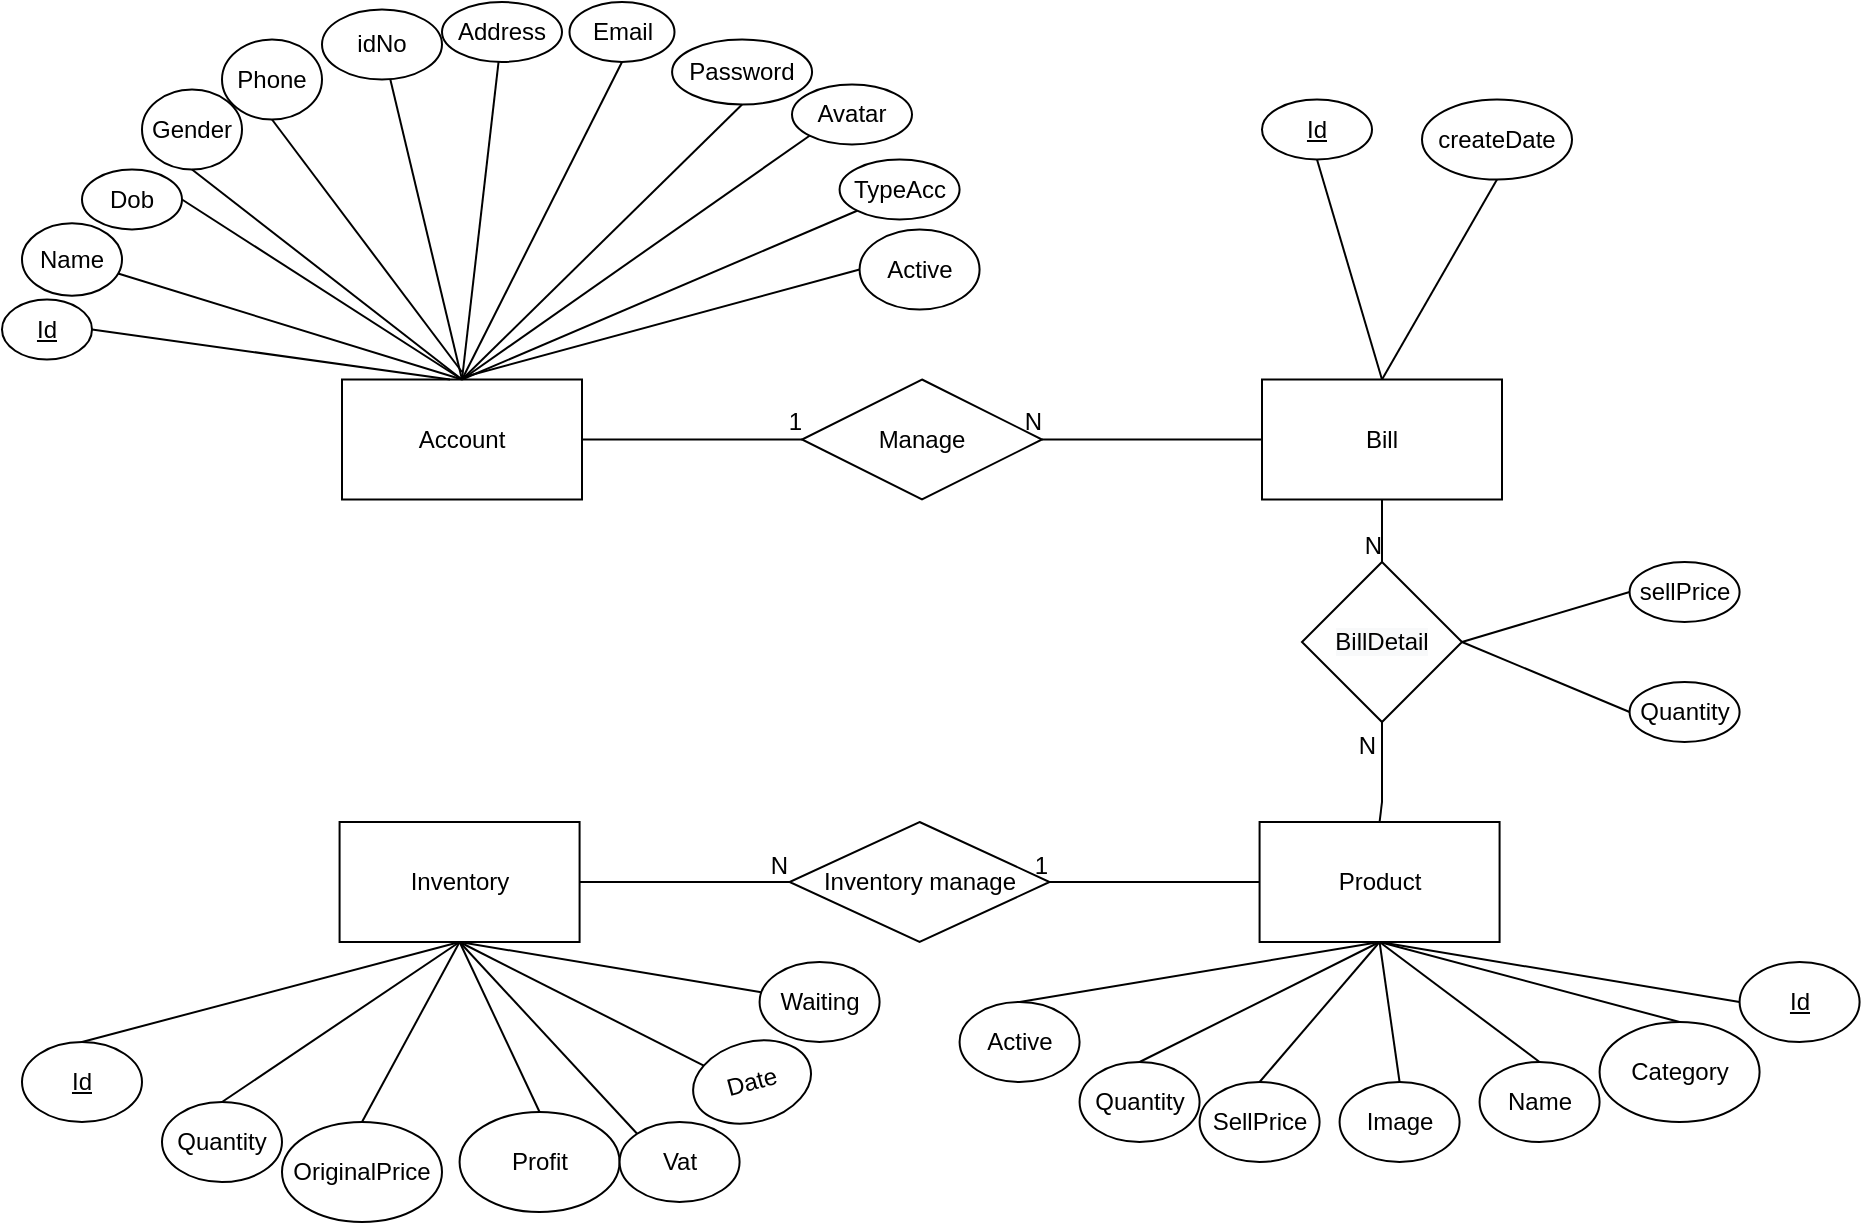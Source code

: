 <mxfile version="15.2.9" type="github">
  <diagram id="R2lEEEUBdFMjLlhIrx00" name="Page-1">
    <mxGraphModel dx="2290" dy="643" grid="1" gridSize="10" guides="1" tooltips="1" connect="1" arrows="1" fold="1" page="1" pageScale="1" pageWidth="850" pageHeight="1100" math="0" shadow="0" extFonts="Permanent Marker^https://fonts.googleapis.com/css?family=Permanent+Marker">
      <root>
        <mxCell id="0" />
        <mxCell id="1" parent="0" />
        <mxCell id="KfoyAcjSwaGEX3v1Dtmh-1" value="Account" style="rounded=0;whiteSpace=wrap;html=1;" parent="1" vertex="1">
          <mxGeometry x="-100" y="198.75" width="120" height="60" as="geometry" />
        </mxCell>
        <mxCell id="KfoyAcjSwaGEX3v1Dtmh-4" value="Product" style="rounded=0;whiteSpace=wrap;html=1;" parent="1" vertex="1">
          <mxGeometry x="358.79" y="420" width="120" height="60" as="geometry" />
        </mxCell>
        <mxCell id="KfoyAcjSwaGEX3v1Dtmh-5" value="Inventory" style="rounded=0;whiteSpace=wrap;html=1;" parent="1" vertex="1">
          <mxGeometry x="-101.21" y="420" width="120" height="60" as="geometry" />
        </mxCell>
        <mxCell id="KfoyAcjSwaGEX3v1Dtmh-7" value="Bill" style="rounded=0;whiteSpace=wrap;html=1;" parent="1" vertex="1">
          <mxGeometry x="360" y="198.75" width="120" height="60" as="geometry" />
        </mxCell>
        <mxCell id="KfoyAcjSwaGEX3v1Dtmh-8" value="Gender" style="ellipse;whiteSpace=wrap;html=1;" parent="1" vertex="1">
          <mxGeometry x="-200" y="53.75" width="50" height="40" as="geometry" />
        </mxCell>
        <mxCell id="KfoyAcjSwaGEX3v1Dtmh-9" value="Dob" style="ellipse;whiteSpace=wrap;html=1;" parent="1" vertex="1">
          <mxGeometry x="-230" y="93.75" width="50" height="30" as="geometry" />
        </mxCell>
        <mxCell id="KfoyAcjSwaGEX3v1Dtmh-10" value="Name" style="ellipse;whiteSpace=wrap;html=1;" parent="1" vertex="1">
          <mxGeometry x="-260" y="120.63" width="50" height="36.25" as="geometry" />
        </mxCell>
        <mxCell id="KfoyAcjSwaGEX3v1Dtmh-11" value="Email" style="ellipse;whiteSpace=wrap;html=1;" parent="1" vertex="1">
          <mxGeometry x="13.75" y="10" width="52.5" height="30" as="geometry" />
        </mxCell>
        <mxCell id="KfoyAcjSwaGEX3v1Dtmh-13" value="idNo" style="ellipse;whiteSpace=wrap;html=1;" parent="1" vertex="1">
          <mxGeometry x="-110" y="13.75" width="60" height="35" as="geometry" />
        </mxCell>
        <mxCell id="KfoyAcjSwaGEX3v1Dtmh-14" value="Phone" style="ellipse;whiteSpace=wrap;html=1;" parent="1" vertex="1">
          <mxGeometry x="-160" y="28.75" width="50" height="40" as="geometry" />
        </mxCell>
        <mxCell id="KfoyAcjSwaGEX3v1Dtmh-15" value="Avatar" style="ellipse;whiteSpace=wrap;html=1;" parent="1" vertex="1">
          <mxGeometry x="125" y="51.25" width="60" height="30" as="geometry" />
        </mxCell>
        <mxCell id="KfoyAcjSwaGEX3v1Dtmh-16" value="Password" style="ellipse;whiteSpace=wrap;html=1;" parent="1" vertex="1">
          <mxGeometry x="65.04" y="28.75" width="70" height="32.5" as="geometry" />
        </mxCell>
        <mxCell id="KfoyAcjSwaGEX3v1Dtmh-17" value="TypeAcc" style="ellipse;whiteSpace=wrap;html=1;" parent="1" vertex="1">
          <mxGeometry x="148.79" y="88.75" width="60" height="30" as="geometry" />
        </mxCell>
        <mxCell id="KfoyAcjSwaGEX3v1Dtmh-18" value="Active" style="ellipse;whiteSpace=wrap;html=1;" parent="1" vertex="1">
          <mxGeometry x="158.79" y="123.75" width="60" height="40" as="geometry" />
        </mxCell>
        <mxCell id="KfoyAcjSwaGEX3v1Dtmh-19" value="&lt;u&gt;Id&lt;/u&gt;" style="ellipse;whiteSpace=wrap;html=1;" parent="1" vertex="1">
          <mxGeometry x="-270" y="158.75" width="45" height="30" as="geometry" />
        </mxCell>
        <mxCell id="KfoyAcjSwaGEX3v1Dtmh-29" value="Active" style="ellipse;whiteSpace=wrap;html=1;" parent="1" vertex="1">
          <mxGeometry x="208.79" y="510" width="60" height="40" as="geometry" />
        </mxCell>
        <mxCell id="KfoyAcjSwaGEX3v1Dtmh-30" value="Quantity" style="ellipse;whiteSpace=wrap;html=1;" parent="1" vertex="1">
          <mxGeometry x="268.79" y="540" width="60" height="40" as="geometry" />
        </mxCell>
        <mxCell id="KfoyAcjSwaGEX3v1Dtmh-31" value="SellPrice" style="ellipse;whiteSpace=wrap;html=1;" parent="1" vertex="1">
          <mxGeometry x="328.79" y="550" width="60" height="40" as="geometry" />
        </mxCell>
        <mxCell id="KfoyAcjSwaGEX3v1Dtmh-32" value="Image" style="ellipse;whiteSpace=wrap;html=1;" parent="1" vertex="1">
          <mxGeometry x="398.79" y="550" width="60" height="40" as="geometry" />
        </mxCell>
        <mxCell id="KfoyAcjSwaGEX3v1Dtmh-33" value="Name" style="ellipse;whiteSpace=wrap;html=1;" parent="1" vertex="1">
          <mxGeometry x="468.79" y="540" width="60" height="40" as="geometry" />
        </mxCell>
        <mxCell id="KfoyAcjSwaGEX3v1Dtmh-34" value="Category" style="ellipse;whiteSpace=wrap;html=1;" parent="1" vertex="1">
          <mxGeometry x="528.79" y="520" width="80" height="50" as="geometry" />
        </mxCell>
        <mxCell id="KfoyAcjSwaGEX3v1Dtmh-35" value="&lt;u&gt;Id&lt;/u&gt;" style="ellipse;whiteSpace=wrap;html=1;" parent="1" vertex="1">
          <mxGeometry x="598.79" y="490" width="60" height="40" as="geometry" />
        </mxCell>
        <mxCell id="KfoyAcjSwaGEX3v1Dtmh-36" value="Waiting" style="ellipse;whiteSpace=wrap;html=1;" parent="1" vertex="1">
          <mxGeometry x="108.79" y="490" width="60" height="40" as="geometry" />
        </mxCell>
        <mxCell id="KfoyAcjSwaGEX3v1Dtmh-37" value="Date" style="ellipse;whiteSpace=wrap;html=1;rotation=-15;" parent="1" vertex="1">
          <mxGeometry x="75.04" y="530" width="60" height="40" as="geometry" />
        </mxCell>
        <mxCell id="KfoyAcjSwaGEX3v1Dtmh-38" value="OriginalPrice" style="ellipse;whiteSpace=wrap;html=1;" parent="1" vertex="1">
          <mxGeometry x="-130" y="570" width="80" height="50" as="geometry" />
        </mxCell>
        <mxCell id="KfoyAcjSwaGEX3v1Dtmh-39" value="Quantity" style="ellipse;whiteSpace=wrap;html=1;" parent="1" vertex="1">
          <mxGeometry x="-190" y="560" width="60" height="40" as="geometry" />
        </mxCell>
        <mxCell id="KfoyAcjSwaGEX3v1Dtmh-41" value="&lt;u&gt;Id&lt;/u&gt;" style="ellipse;whiteSpace=wrap;html=1;" parent="1" vertex="1">
          <mxGeometry x="-260" y="530" width="60" height="40" as="geometry" />
        </mxCell>
        <mxCell id="KfoyAcjSwaGEX3v1Dtmh-44" value="sellPrice" style="ellipse;whiteSpace=wrap;html=1;" parent="1" vertex="1">
          <mxGeometry x="543.79" y="290" width="55" height="30" as="geometry" />
        </mxCell>
        <mxCell id="KfoyAcjSwaGEX3v1Dtmh-45" value="Quantity" style="ellipse;whiteSpace=wrap;html=1;" parent="1" vertex="1">
          <mxGeometry x="543.79" y="350" width="55" height="30" as="geometry" />
        </mxCell>
        <mxCell id="KfoyAcjSwaGEX3v1Dtmh-47" value="createDate" style="ellipse;whiteSpace=wrap;html=1;" parent="1" vertex="1">
          <mxGeometry x="440" y="58.75" width="75" height="40" as="geometry" />
        </mxCell>
        <mxCell id="KfoyAcjSwaGEX3v1Dtmh-49" value="&lt;u&gt;Id&lt;/u&gt;" style="ellipse;whiteSpace=wrap;html=1;" parent="1" vertex="1">
          <mxGeometry x="360" y="58.75" width="55" height="30" as="geometry" />
        </mxCell>
        <mxCell id="KfoyAcjSwaGEX3v1Dtmh-51" value="" style="endArrow=none;html=1;entryX=0.5;entryY=1;entryDx=0;entryDy=0;" parent="1" target="KfoyAcjSwaGEX3v1Dtmh-11" edge="1">
          <mxGeometry width="50" height="50" relative="1" as="geometry">
            <mxPoint x="-40" y="198.75" as="sourcePoint" />
            <mxPoint x="240" y="195" as="targetPoint" />
          </mxGeometry>
        </mxCell>
        <mxCell id="KfoyAcjSwaGEX3v1Dtmh-53" value="" style="endArrow=none;html=1;entryX=0.5;entryY=1;entryDx=0;entryDy=0;exitX=0.5;exitY=0;exitDx=0;exitDy=0;" parent="1" source="KfoyAcjSwaGEX3v1Dtmh-1" target="KfoyAcjSwaGEX3v1Dtmh-16" edge="1">
          <mxGeometry width="50" height="50" relative="1" as="geometry">
            <mxPoint x="-40" y="175" as="sourcePoint" />
            <mxPoint x="240" y="195" as="targetPoint" />
          </mxGeometry>
        </mxCell>
        <mxCell id="KfoyAcjSwaGEX3v1Dtmh-56" value="" style="endArrow=none;html=1;exitX=0.5;exitY=0;exitDx=0;exitDy=0;" parent="1" source="KfoyAcjSwaGEX3v1Dtmh-1" target="KfoyAcjSwaGEX3v1Dtmh-13" edge="1">
          <mxGeometry width="50" height="50" relative="1" as="geometry">
            <mxPoint x="-80" y="145" as="sourcePoint" />
            <mxPoint x="-30" y="95" as="targetPoint" />
          </mxGeometry>
        </mxCell>
        <mxCell id="KfoyAcjSwaGEX3v1Dtmh-58" value="" style="endArrow=none;html=1;entryX=0;entryY=0.5;entryDx=0;entryDy=0;" parent="1" target="KfoyAcjSwaGEX3v1Dtmh-18" edge="1">
          <mxGeometry width="50" height="50" relative="1" as="geometry">
            <mxPoint x="-40" y="197.75" as="sourcePoint" />
            <mxPoint x="140" y="235" as="targetPoint" />
          </mxGeometry>
        </mxCell>
        <mxCell id="KfoyAcjSwaGEX3v1Dtmh-59" value="" style="endArrow=none;html=1;entryX=0;entryY=1;entryDx=0;entryDy=0;exitX=0.5;exitY=0;exitDx=0;exitDy=0;" parent="1" source="KfoyAcjSwaGEX3v1Dtmh-1" target="KfoyAcjSwaGEX3v1Dtmh-15" edge="1">
          <mxGeometry width="50" height="50" relative="1" as="geometry">
            <mxPoint x="190" y="245" as="sourcePoint" />
            <mxPoint x="240" y="195" as="targetPoint" />
          </mxGeometry>
        </mxCell>
        <mxCell id="KfoyAcjSwaGEX3v1Dtmh-60" value="" style="endArrow=none;html=1;entryX=1;entryY=0.5;entryDx=0;entryDy=0;exitX=0.5;exitY=0;exitDx=0;exitDy=0;" parent="1" source="KfoyAcjSwaGEX3v1Dtmh-1" target="KfoyAcjSwaGEX3v1Dtmh-9" edge="1">
          <mxGeometry width="50" height="50" relative="1" as="geometry">
            <mxPoint x="190" y="245" as="sourcePoint" />
            <mxPoint x="240" y="195" as="targetPoint" />
          </mxGeometry>
        </mxCell>
        <mxCell id="KfoyAcjSwaGEX3v1Dtmh-61" value="" style="endArrow=none;html=1;entryX=0;entryY=1;entryDx=0;entryDy=0;exitX=0.5;exitY=0;exitDx=0;exitDy=0;" parent="1" source="KfoyAcjSwaGEX3v1Dtmh-1" target="KfoyAcjSwaGEX3v1Dtmh-17" edge="1">
          <mxGeometry width="50" height="50" relative="1" as="geometry">
            <mxPoint x="190" y="245" as="sourcePoint" />
            <mxPoint x="-190" y="75" as="targetPoint" />
          </mxGeometry>
        </mxCell>
        <mxCell id="KfoyAcjSwaGEX3v1Dtmh-62" value="" style="endArrow=none;html=1;entryX=0.5;entryY=1;entryDx=0;entryDy=0;exitX=0.5;exitY=0;exitDx=0;exitDy=0;" parent="1" source="KfoyAcjSwaGEX3v1Dtmh-1" target="KfoyAcjSwaGEX3v1Dtmh-8" edge="1">
          <mxGeometry width="50" height="50" relative="1" as="geometry">
            <mxPoint x="190" y="245" as="sourcePoint" />
            <mxPoint x="240" y="195" as="targetPoint" />
          </mxGeometry>
        </mxCell>
        <mxCell id="KfoyAcjSwaGEX3v1Dtmh-63" value="" style="endArrow=none;html=1;entryX=0.5;entryY=1;entryDx=0;entryDy=0;" parent="1" target="KfoyAcjSwaGEX3v1Dtmh-14" edge="1">
          <mxGeometry width="50" height="50" relative="1" as="geometry">
            <mxPoint x="-40" y="195" as="sourcePoint" />
            <mxPoint x="240" y="195" as="targetPoint" />
          </mxGeometry>
        </mxCell>
        <mxCell id="KfoyAcjSwaGEX3v1Dtmh-64" value="" style="endArrow=none;html=1;exitX=0.5;exitY=0;exitDx=0;exitDy=0;" parent="1" source="KfoyAcjSwaGEX3v1Dtmh-1" target="KfoyAcjSwaGEX3v1Dtmh-10" edge="1">
          <mxGeometry width="50" height="50" relative="1" as="geometry">
            <mxPoint x="190" y="245" as="sourcePoint" />
            <mxPoint x="240" y="195" as="targetPoint" />
          </mxGeometry>
        </mxCell>
        <mxCell id="KfoyAcjSwaGEX3v1Dtmh-65" value="" style="endArrow=none;html=1;exitX=1;exitY=0.5;exitDx=0;exitDy=0;entryX=0.45;entryY=0;entryDx=0;entryDy=0;entryPerimeter=0;" parent="1" source="KfoyAcjSwaGEX3v1Dtmh-19" target="KfoyAcjSwaGEX3v1Dtmh-1" edge="1">
          <mxGeometry width="50" height="50" relative="1" as="geometry">
            <mxPoint x="190" y="245" as="sourcePoint" />
            <mxPoint x="240" y="195" as="targetPoint" />
          </mxGeometry>
        </mxCell>
        <mxCell id="KfoyAcjSwaGEX3v1Dtmh-81" value="&#xa;&#xa;&lt;span style=&quot;color: rgb(0, 0, 0); font-family: helvetica; font-size: 12px; font-style: normal; font-weight: 400; letter-spacing: normal; text-align: center; text-indent: 0px; text-transform: none; word-spacing: 0px; background-color: rgb(248, 249, 250); display: inline; float: none;&quot;&gt;BillDetail&lt;/span&gt;&#xa;&#xa;" style="rhombus;whiteSpace=wrap;html=1;" parent="1" vertex="1">
          <mxGeometry x="380" y="290" width="80" height="80" as="geometry" />
        </mxCell>
        <mxCell id="KfoyAcjSwaGEX3v1Dtmh-83" value="" style="endArrow=none;html=1;exitX=0.5;exitY=0;exitDx=0;exitDy=0;" parent="1" source="KfoyAcjSwaGEX3v1Dtmh-33" edge="1">
          <mxGeometry width="50" height="50" relative="1" as="geometry">
            <mxPoint x="308.79" y="430" as="sourcePoint" />
            <mxPoint x="418.79" y="480" as="targetPoint" />
          </mxGeometry>
        </mxCell>
        <mxCell id="KfoyAcjSwaGEX3v1Dtmh-84" value="" style="endArrow=none;html=1;exitX=0.5;exitY=0;exitDx=0;exitDy=0;" parent="1" source="KfoyAcjSwaGEX3v1Dtmh-32" edge="1">
          <mxGeometry width="50" height="50" relative="1" as="geometry">
            <mxPoint x="308.79" y="430" as="sourcePoint" />
            <mxPoint x="418.79" y="480" as="targetPoint" />
          </mxGeometry>
        </mxCell>
        <mxCell id="KfoyAcjSwaGEX3v1Dtmh-85" value="" style="endArrow=none;html=1;exitX=0.5;exitY=0;exitDx=0;exitDy=0;" parent="1" source="KfoyAcjSwaGEX3v1Dtmh-31" edge="1">
          <mxGeometry width="50" height="50" relative="1" as="geometry">
            <mxPoint x="308.79" y="430" as="sourcePoint" />
            <mxPoint x="418.79" y="480" as="targetPoint" />
          </mxGeometry>
        </mxCell>
        <mxCell id="KfoyAcjSwaGEX3v1Dtmh-86" value="" style="endArrow=none;html=1;exitX=0.5;exitY=0;exitDx=0;exitDy=0;" parent="1" source="KfoyAcjSwaGEX3v1Dtmh-30" edge="1">
          <mxGeometry width="50" height="50" relative="1" as="geometry">
            <mxPoint x="308.79" y="430" as="sourcePoint" />
            <mxPoint x="418.79" y="480" as="targetPoint" />
          </mxGeometry>
        </mxCell>
        <mxCell id="KfoyAcjSwaGEX3v1Dtmh-87" value="" style="endArrow=none;html=1;exitX=0.5;exitY=0;exitDx=0;exitDy=0;" parent="1" source="KfoyAcjSwaGEX3v1Dtmh-29" edge="1">
          <mxGeometry width="50" height="50" relative="1" as="geometry">
            <mxPoint x="308.79" y="430" as="sourcePoint" />
            <mxPoint x="418.79" y="480" as="targetPoint" />
          </mxGeometry>
        </mxCell>
        <mxCell id="KfoyAcjSwaGEX3v1Dtmh-88" value="" style="endArrow=none;html=1;exitX=0;exitY=0.5;exitDx=0;exitDy=0;" parent="1" source="KfoyAcjSwaGEX3v1Dtmh-35" edge="1">
          <mxGeometry width="50" height="50" relative="1" as="geometry">
            <mxPoint x="308.79" y="430" as="sourcePoint" />
            <mxPoint x="418.79" y="480" as="targetPoint" />
          </mxGeometry>
        </mxCell>
        <mxCell id="KfoyAcjSwaGEX3v1Dtmh-89" value="" style="endArrow=none;html=1;entryX=0.5;entryY=1;entryDx=0;entryDy=0;exitX=0.5;exitY=0;exitDx=0;exitDy=0;" parent="1" source="KfoyAcjSwaGEX3v1Dtmh-34" target="KfoyAcjSwaGEX3v1Dtmh-4" edge="1">
          <mxGeometry width="50" height="50" relative="1" as="geometry">
            <mxPoint x="578.79" y="510" as="sourcePoint" />
            <mxPoint x="358.79" y="380" as="targetPoint" />
          </mxGeometry>
        </mxCell>
        <mxCell id="KfoyAcjSwaGEX3v1Dtmh-91" value="" style="endArrow=none;html=1;entryX=1;entryY=0.5;entryDx=0;entryDy=0;exitX=0;exitY=0.5;exitDx=0;exitDy=0;" parent="1" source="KfoyAcjSwaGEX3v1Dtmh-45" target="KfoyAcjSwaGEX3v1Dtmh-81" edge="1">
          <mxGeometry width="50" height="50" relative="1" as="geometry">
            <mxPoint x="540" y="360" as="sourcePoint" />
            <mxPoint x="370" y="320" as="targetPoint" />
          </mxGeometry>
        </mxCell>
        <mxCell id="KfoyAcjSwaGEX3v1Dtmh-92" value="" style="endArrow=none;html=1;entryX=1;entryY=0.5;entryDx=0;entryDy=0;exitX=0;exitY=0.5;exitDx=0;exitDy=0;" parent="1" source="KfoyAcjSwaGEX3v1Dtmh-44" target="KfoyAcjSwaGEX3v1Dtmh-81" edge="1">
          <mxGeometry width="50" height="50" relative="1" as="geometry">
            <mxPoint x="320" y="370" as="sourcePoint" />
            <mxPoint x="370" y="320" as="targetPoint" />
          </mxGeometry>
        </mxCell>
        <mxCell id="KfoyAcjSwaGEX3v1Dtmh-97" value="" style="endArrow=none;html=1;entryX=0.5;entryY=1;entryDx=0;entryDy=0;exitX=0.5;exitY=0;exitDx=0;exitDy=0;" parent="1" source="KfoyAcjSwaGEX3v1Dtmh-7" target="KfoyAcjSwaGEX3v1Dtmh-47" edge="1">
          <mxGeometry width="50" height="50" relative="1" as="geometry">
            <mxPoint x="320" y="388.75" as="sourcePoint" />
            <mxPoint x="370" y="338.75" as="targetPoint" />
          </mxGeometry>
        </mxCell>
        <mxCell id="KfoyAcjSwaGEX3v1Dtmh-99" value="" style="endArrow=none;html=1;entryX=0.5;entryY=1;entryDx=0;entryDy=0;" parent="1" target="KfoyAcjSwaGEX3v1Dtmh-49" edge="1">
          <mxGeometry width="50" height="50" relative="1" as="geometry">
            <mxPoint x="420" y="198.75" as="sourcePoint" />
            <mxPoint x="370" y="338.75" as="targetPoint" />
          </mxGeometry>
        </mxCell>
        <mxCell id="KfoyAcjSwaGEX3v1Dtmh-104" value="Inventory manage" style="shape=rhombus;perimeter=rhombusPerimeter;whiteSpace=wrap;html=1;align=center;" parent="1" vertex="1">
          <mxGeometry x="123.79" y="420" width="130" height="60" as="geometry" />
        </mxCell>
        <mxCell id="KfoyAcjSwaGEX3v1Dtmh-105" value="Manage" style="shape=rhombus;perimeter=rhombusPerimeter;whiteSpace=wrap;html=1;align=center;" parent="1" vertex="1">
          <mxGeometry x="130" y="198.75" width="120" height="60" as="geometry" />
        </mxCell>
        <mxCell id="KfoyAcjSwaGEX3v1Dtmh-106" value="" style="endArrow=none;html=1;rounded=0;exitX=0;exitY=0.5;exitDx=0;exitDy=0;entryX=1;entryY=0.5;entryDx=0;entryDy=0;" parent="1" source="KfoyAcjSwaGEX3v1Dtmh-4" target="KfoyAcjSwaGEX3v1Dtmh-104" edge="1">
          <mxGeometry relative="1" as="geometry">
            <mxPoint x="268.79" y="410" as="sourcePoint" />
            <mxPoint x="268.79" y="450" as="targetPoint" />
          </mxGeometry>
        </mxCell>
        <mxCell id="KfoyAcjSwaGEX3v1Dtmh-107" value="1" style="resizable=0;html=1;align=right;verticalAlign=bottom;" parent="KfoyAcjSwaGEX3v1Dtmh-106" connectable="0" vertex="1">
          <mxGeometry x="1" relative="1" as="geometry" />
        </mxCell>
        <mxCell id="KfoyAcjSwaGEX3v1Dtmh-108" value="" style="endArrow=none;html=1;rounded=0;entryX=0;entryY=0.5;entryDx=0;entryDy=0;exitX=1;exitY=0.5;exitDx=0;exitDy=0;" parent="1" source="KfoyAcjSwaGEX3v1Dtmh-5" target="KfoyAcjSwaGEX3v1Dtmh-104" edge="1">
          <mxGeometry relative="1" as="geometry">
            <mxPoint x="38.79" y="390" as="sourcePoint" />
            <mxPoint x="198.79" y="390" as="targetPoint" />
          </mxGeometry>
        </mxCell>
        <mxCell id="KfoyAcjSwaGEX3v1Dtmh-109" value="N" style="resizable=0;html=1;align=right;verticalAlign=bottom;" parent="KfoyAcjSwaGEX3v1Dtmh-108" connectable="0" vertex="1">
          <mxGeometry x="1" relative="1" as="geometry" />
        </mxCell>
        <mxCell id="KfoyAcjSwaGEX3v1Dtmh-110" value="" style="endArrow=none;html=1;rounded=0;exitX=1;exitY=0.5;exitDx=0;exitDy=0;entryX=0;entryY=0.5;entryDx=0;entryDy=0;" parent="1" source="KfoyAcjSwaGEX3v1Dtmh-1" target="KfoyAcjSwaGEX3v1Dtmh-105" edge="1">
          <mxGeometry relative="1" as="geometry">
            <mxPoint x="40" y="278.75" as="sourcePoint" />
            <mxPoint x="200" y="278.75" as="targetPoint" />
          </mxGeometry>
        </mxCell>
        <mxCell id="KfoyAcjSwaGEX3v1Dtmh-111" value="1" style="resizable=0;html=1;align=right;verticalAlign=bottom;" parent="KfoyAcjSwaGEX3v1Dtmh-110" connectable="0" vertex="1">
          <mxGeometry x="1" relative="1" as="geometry" />
        </mxCell>
        <mxCell id="KfoyAcjSwaGEX3v1Dtmh-112" value="" style="endArrow=none;html=1;rounded=0;exitX=0;exitY=0.5;exitDx=0;exitDy=0;entryX=1;entryY=0.5;entryDx=0;entryDy=0;" parent="1" source="KfoyAcjSwaGEX3v1Dtmh-7" target="KfoyAcjSwaGEX3v1Dtmh-105" edge="1">
          <mxGeometry relative="1" as="geometry">
            <mxPoint x="40" y="368.75" as="sourcePoint" />
            <mxPoint x="270" y="228.75" as="targetPoint" />
          </mxGeometry>
        </mxCell>
        <mxCell id="KfoyAcjSwaGEX3v1Dtmh-113" value="N" style="resizable=0;html=1;align=right;verticalAlign=bottom;" parent="KfoyAcjSwaGEX3v1Dtmh-112" connectable="0" vertex="1">
          <mxGeometry x="1" relative="1" as="geometry" />
        </mxCell>
        <mxCell id="KfoyAcjSwaGEX3v1Dtmh-116" value="" style="endArrow=none;html=1;rounded=0;exitX=0.5;exitY=0;exitDx=0;exitDy=0;" parent="1" source="KfoyAcjSwaGEX3v1Dtmh-4" edge="1">
          <mxGeometry relative="1" as="geometry">
            <mxPoint x="40" y="350" as="sourcePoint" />
            <mxPoint x="420" y="410" as="targetPoint" />
          </mxGeometry>
        </mxCell>
        <mxCell id="KfoyAcjSwaGEX3v1Dtmh-117" value="N" style="resizable=0;html=1;align=right;verticalAlign=bottom;" parent="KfoyAcjSwaGEX3v1Dtmh-116" connectable="0" vertex="1">
          <mxGeometry x="1" relative="1" as="geometry">
            <mxPoint x="-2" y="-20" as="offset" />
          </mxGeometry>
        </mxCell>
        <mxCell id="KfoyAcjSwaGEX3v1Dtmh-121" value="" style="endArrow=none;html=1;entryX=0.5;entryY=1;entryDx=0;entryDy=0;" parent="1" target="KfoyAcjSwaGEX3v1Dtmh-81" edge="1">
          <mxGeometry width="50" height="50" relative="1" as="geometry">
            <mxPoint x="420" y="410" as="sourcePoint" />
            <mxPoint x="150" y="320" as="targetPoint" />
          </mxGeometry>
        </mxCell>
        <mxCell id="KfoyAcjSwaGEX3v1Dtmh-122" value="" style="endArrow=none;html=1;" parent="1" source="KfoyAcjSwaGEX3v1Dtmh-36" edge="1">
          <mxGeometry width="50" height="50" relative="1" as="geometry">
            <mxPoint x="98.79" y="310" as="sourcePoint" />
            <mxPoint x="-41.21" y="480" as="targetPoint" />
          </mxGeometry>
        </mxCell>
        <mxCell id="KfoyAcjSwaGEX3v1Dtmh-123" value="" style="endArrow=none;html=1;exitX=0.5;exitY=1;exitDx=0;exitDy=0;entryX=0.5;entryY=0;entryDx=0;entryDy=0;" parent="1" source="KfoyAcjSwaGEX3v1Dtmh-5" target="KfoyAcjSwaGEX3v1Dtmh-38" edge="1">
          <mxGeometry width="50" height="50" relative="1" as="geometry">
            <mxPoint x="98.79" y="310" as="sourcePoint" />
            <mxPoint x="-82.189" y="590.644" as="targetPoint" />
          </mxGeometry>
        </mxCell>
        <mxCell id="KfoyAcjSwaGEX3v1Dtmh-124" value="" style="endArrow=none;html=1;exitX=0.5;exitY=1;exitDx=0;exitDy=0;entryX=0;entryY=0;entryDx=0;entryDy=0;" parent="1" source="KfoyAcjSwaGEX3v1Dtmh-5" target="KfoyAcjSwaGEX3v1Dtmh-37" edge="1">
          <mxGeometry width="50" height="50" relative="1" as="geometry">
            <mxPoint x="98.79" y="310" as="sourcePoint" />
            <mxPoint x="148.79" y="260" as="targetPoint" />
          </mxGeometry>
        </mxCell>
        <mxCell id="KfoyAcjSwaGEX3v1Dtmh-125" value="" style="endArrow=none;html=1;exitX=0.5;exitY=0;exitDx=0;exitDy=0;" parent="1" source="KfoyAcjSwaGEX3v1Dtmh-39" edge="1">
          <mxGeometry width="50" height="50" relative="1" as="geometry">
            <mxPoint x="98.79" y="310" as="sourcePoint" />
            <mxPoint x="-41.21" y="480" as="targetPoint" />
          </mxGeometry>
        </mxCell>
        <mxCell id="KfoyAcjSwaGEX3v1Dtmh-127" value="" style="endArrow=none;html=1;exitX=0.5;exitY=0;exitDx=0;exitDy=0;entryX=0.5;entryY=1;entryDx=0;entryDy=0;" parent="1" source="KfoyAcjSwaGEX3v1Dtmh-41" target="KfoyAcjSwaGEX3v1Dtmh-5" edge="1">
          <mxGeometry width="50" height="50" relative="1" as="geometry">
            <mxPoint x="-219.997" y="545.858" as="sourcePoint" />
            <mxPoint x="148.79" y="260" as="targetPoint" />
          </mxGeometry>
        </mxCell>
        <mxCell id="KfoyAcjSwaGEX3v1Dtmh-129" value="" style="endArrow=none;html=1;rounded=0;exitX=0.5;exitY=1;exitDx=0;exitDy=0;" parent="1" source="KfoyAcjSwaGEX3v1Dtmh-7" target="KfoyAcjSwaGEX3v1Dtmh-81" edge="1">
          <mxGeometry relative="1" as="geometry">
            <mxPoint x="340" y="340" as="sourcePoint" />
            <mxPoint x="500" y="340" as="targetPoint" />
          </mxGeometry>
        </mxCell>
        <mxCell id="KfoyAcjSwaGEX3v1Dtmh-130" value="N" style="resizable=0;html=1;align=right;verticalAlign=bottom;" parent="KfoyAcjSwaGEX3v1Dtmh-129" connectable="0" vertex="1">
          <mxGeometry x="1" relative="1" as="geometry" />
        </mxCell>
        <mxCell id="2ZbZevwpe1_otpKqO17O-4" value="" style="group" vertex="1" connectable="0" parent="1">
          <mxGeometry x="-50" y="10" width="60" height="41.25" as="geometry" />
        </mxCell>
        <mxCell id="KfoyAcjSwaGEX3v1Dtmh-12" value="Address" style="ellipse;whiteSpace=wrap;html=1;" parent="2ZbZevwpe1_otpKqO17O-4" vertex="1">
          <mxGeometry width="60" height="30" as="geometry" />
        </mxCell>
        <mxCell id="KfoyAcjSwaGEX3v1Dtmh-57" value="" style="endArrow=none;html=1;exitX=0.5;exitY=0;exitDx=0;exitDy=0;" parent="1" source="KfoyAcjSwaGEX3v1Dtmh-1" edge="1" target="KfoyAcjSwaGEX3v1Dtmh-12">
          <mxGeometry width="50" height="50" relative="1" as="geometry">
            <mxPoint x="190" y="230" as="sourcePoint" />
            <mxPoint x="30" y="40" as="targetPoint" />
          </mxGeometry>
        </mxCell>
        <mxCell id="2ZbZevwpe1_otpKqO17O-9" value="Profit" style="ellipse;whiteSpace=wrap;html=1;" vertex="1" parent="1">
          <mxGeometry x="-41.21" y="565" width="80" height="50" as="geometry" />
        </mxCell>
        <mxCell id="2ZbZevwpe1_otpKqO17O-10" value="" style="endArrow=none;html=1;entryX=0.5;entryY=0;entryDx=0;entryDy=0;" edge="1" parent="1" target="2ZbZevwpe1_otpKqO17O-9">
          <mxGeometry width="50" height="50" relative="1" as="geometry">
            <mxPoint x="-41.21" y="480" as="sourcePoint" />
            <mxPoint x="-8.494" y="590.418" as="targetPoint" />
          </mxGeometry>
        </mxCell>
        <mxCell id="2ZbZevwpe1_otpKqO17O-11" style="edgeStyle=none;rounded=0;orthogonalLoop=1;jettySize=auto;html=1;exitX=1;exitY=0.5;exitDx=0;exitDy=0;" edge="1" parent="1">
          <mxGeometry relative="1" as="geometry">
            <mxPoint x="38.79" y="615" as="sourcePoint" />
            <mxPoint x="38.79" y="615" as="targetPoint" />
          </mxGeometry>
        </mxCell>
        <mxCell id="2ZbZevwpe1_otpKqO17O-12" value="Vat" style="ellipse;whiteSpace=wrap;html=1;" vertex="1" parent="1">
          <mxGeometry x="38.79" y="570" width="60" height="40" as="geometry" />
        </mxCell>
        <mxCell id="2ZbZevwpe1_otpKqO17O-13" value="" style="endArrow=none;html=1;exitX=0.5;exitY=1;exitDx=0;exitDy=0;entryX=0;entryY=0;entryDx=0;entryDy=0;" edge="1" parent="1" target="2ZbZevwpe1_otpKqO17O-12" source="KfoyAcjSwaGEX3v1Dtmh-5">
          <mxGeometry width="50" height="50" relative="1" as="geometry">
            <mxPoint x="-41.21" y="530" as="sourcePoint" />
            <mxPoint x="148.79" y="310" as="targetPoint" />
          </mxGeometry>
        </mxCell>
      </root>
    </mxGraphModel>
  </diagram>
</mxfile>
